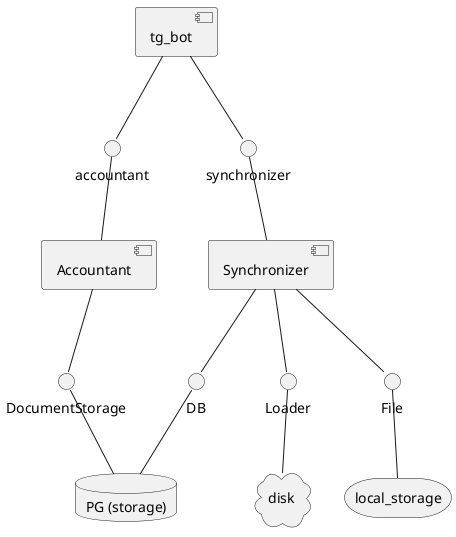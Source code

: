 @startuml
[Accountant] as acc
() "DocumentStorage"
[Synchronizer] as sync
() "Loader"
() "DB"
() "File"
[tg_bot] as bot
() "accountant"
() "synchronizer"
storage local_storage
database "PG (storage)" as db
cloud disk

sync -- Loader
sync -- File
sync -- DB
Loader -- disk
File -- local_storage
DB -- db

acc -- DocumentStorage
DocumentStorage -- db

bot -- accountant
bot -- synchronizer
accountant -- acc
synchronizer --sync
@enduml
